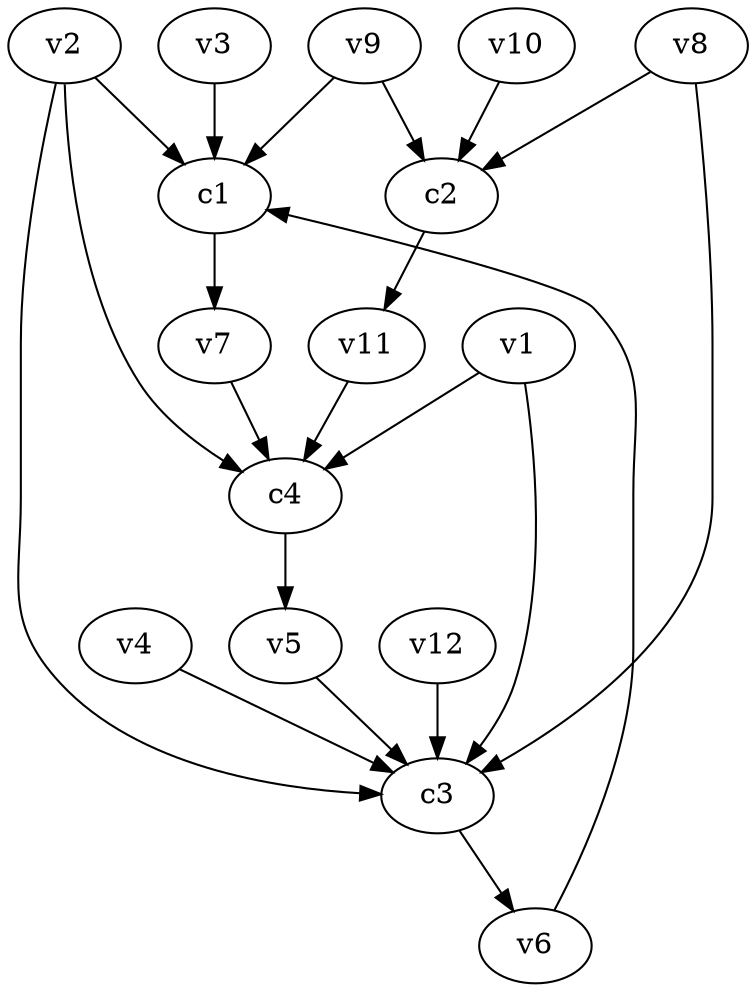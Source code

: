 strict digraph  {
c1;
c2;
c3;
c4;
v1;
v2;
v3;
v4;
v5;
v6;
v7;
v8;
v9;
v10;
v11;
v12;
c1 -> v7  [weight=1];
c2 -> v11  [weight=1];
c3 -> v6  [weight=1];
c4 -> v5  [weight=1];
v1 -> c3  [weight=1];
v1 -> c4  [weight=1];
v2 -> c4  [weight=1];
v2 -> c3  [weight=1];
v2 -> c1  [weight=1];
v3 -> c1  [weight=1];
v4 -> c3  [weight=1];
v5 -> c3  [weight=1];
v6 -> c1  [weight=1];
v7 -> c4  [weight=1];
v8 -> c2  [weight=1];
v8 -> c3  [weight=1];
v9 -> c1  [weight=1];
v9 -> c2  [weight=1];
v10 -> c2  [weight=1];
v11 -> c4  [weight=1];
v12 -> c3  [weight=1];
}
